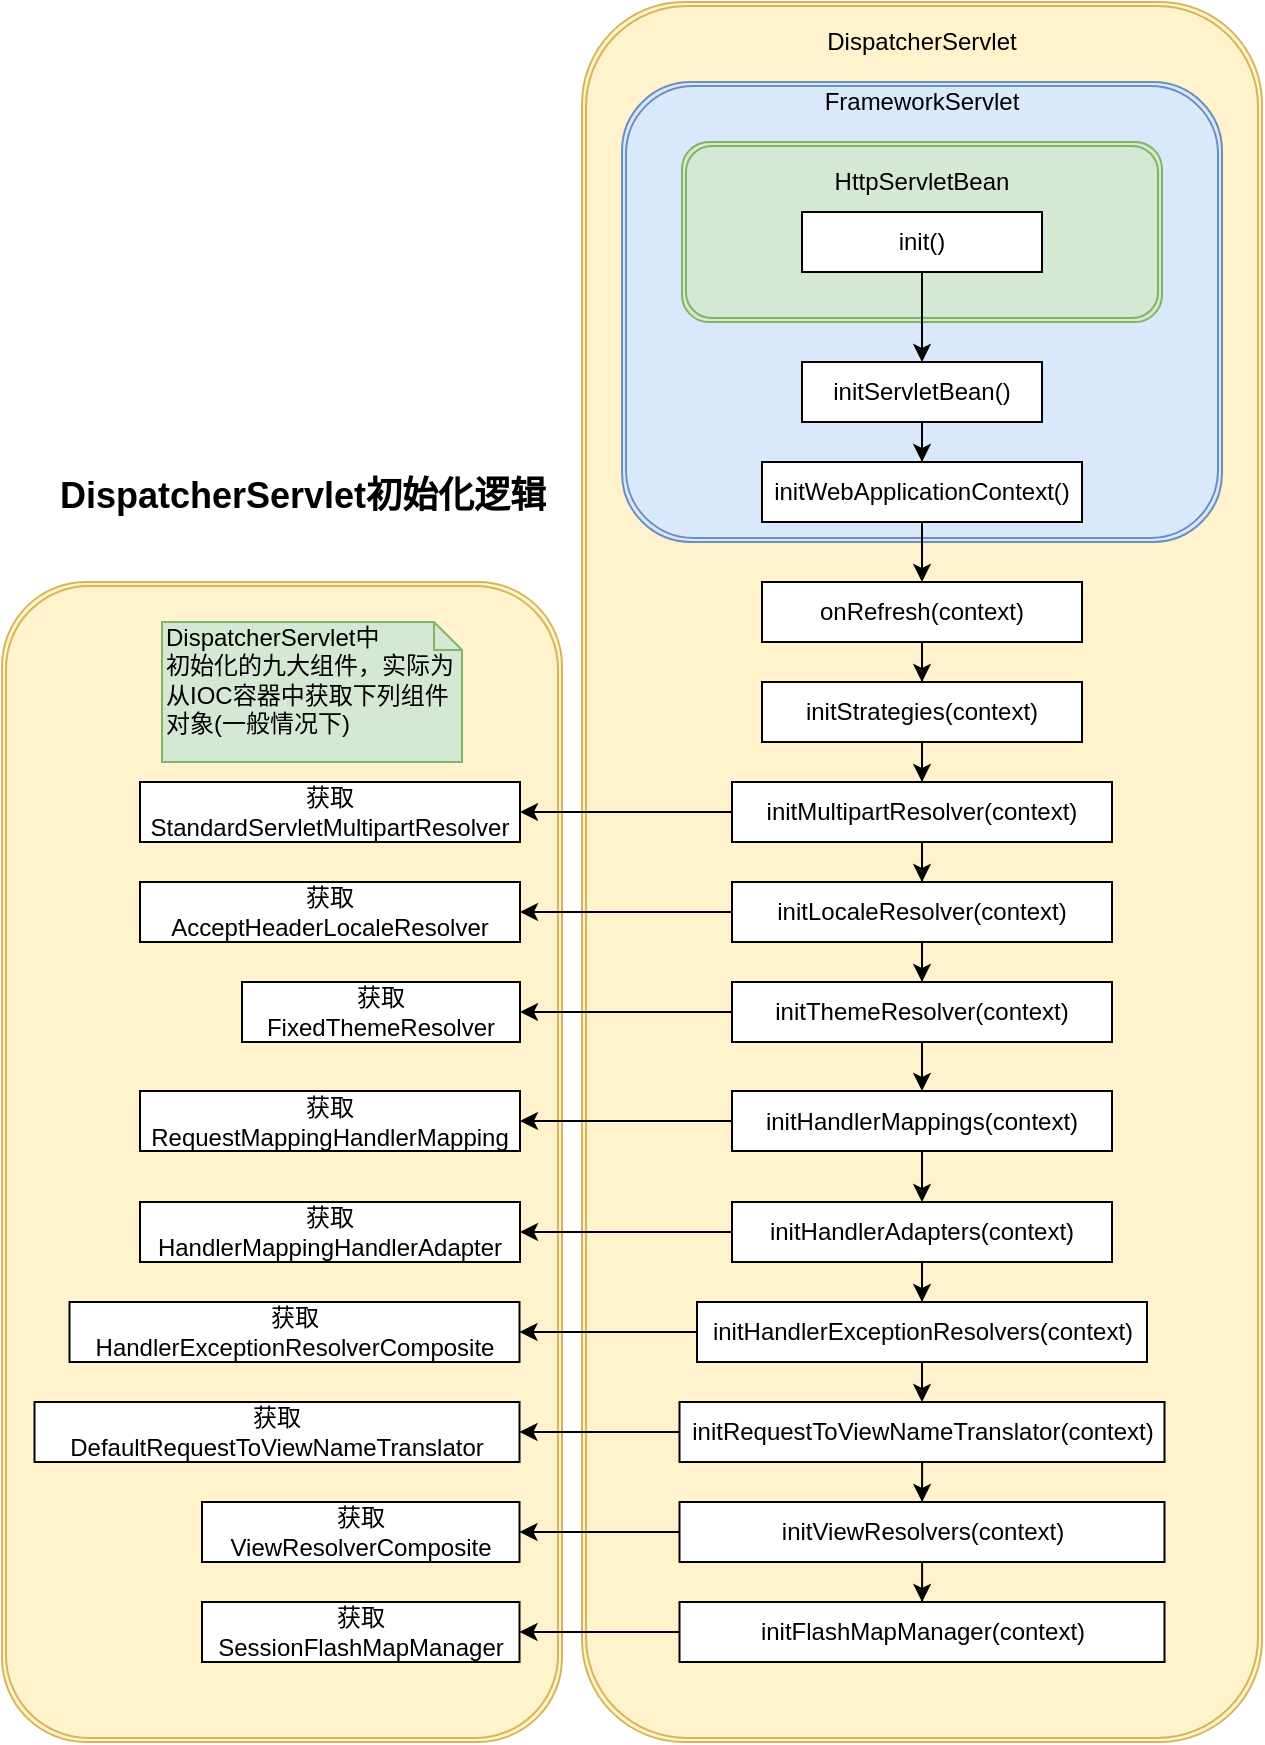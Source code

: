 <mxfile version="13.3.6" type="device" pages="2"><diagram id="C5RBs43oDa-KdzZeNtuy" name="Page-1"><mxGraphModel dx="1537" dy="574" grid="1" gridSize="10" guides="1" tooltips="1" connect="1" arrows="1" fold="1" page="1" pageScale="1" pageWidth="827" pageHeight="1169" background="#ffffff" math="0" shadow="0"><root><mxCell id="WIyWlLk6GJQsqaUBKTNV-0"/><mxCell id="WIyWlLk6GJQsqaUBKTNV-1" parent="WIyWlLk6GJQsqaUBKTNV-0"/><mxCell id="lsc19aJk7Q_V-nJyrP8u-67" value="" style="shape=ext;double=1;rounded=1;whiteSpace=wrap;html=1;fillColor=#fff2cc;strokeColor=#d6b656;" parent="WIyWlLk6GJQsqaUBKTNV-1" vertex="1"><mxGeometry x="-190" y="300" width="280" height="580" as="geometry"/></mxCell><mxCell id="lsc19aJk7Q_V-nJyrP8u-11" value="" style="shape=ext;double=1;rounded=1;whiteSpace=wrap;html=1;fillColor=#fff2cc;strokeColor=#d6b656;" parent="WIyWlLk6GJQsqaUBKTNV-1" vertex="1"><mxGeometry x="100" y="10" width="340" height="870" as="geometry"/></mxCell><mxCell id="lsc19aJk7Q_V-nJyrP8u-6" value="" style="shape=ext;double=1;rounded=1;whiteSpace=wrap;html=1;fillColor=#dae8fc;strokeColor=#6c8ebf;" parent="WIyWlLk6GJQsqaUBKTNV-1" vertex="1"><mxGeometry x="120" y="50" width="300" height="230" as="geometry"/></mxCell><mxCell id="lsc19aJk7Q_V-nJyrP8u-1" value="" style="shape=ext;double=1;rounded=1;whiteSpace=wrap;html=1;fillColor=#d5e8d4;strokeColor=#82b366;" parent="WIyWlLk6GJQsqaUBKTNV-1" vertex="1"><mxGeometry x="150" y="80" width="240" height="90" as="geometry"/></mxCell><mxCell id="lsc19aJk7Q_V-nJyrP8u-2" value="HttpServletBean" style="text;html=1;strokeColor=none;fillColor=none;align=center;verticalAlign=middle;whiteSpace=wrap;rounded=0;" parent="WIyWlLk6GJQsqaUBKTNV-1" vertex="1"><mxGeometry x="215" y="90" width="110" height="20" as="geometry"/></mxCell><mxCell id="lsc19aJk7Q_V-nJyrP8u-5" value="" style="edgeStyle=orthogonalEdgeStyle;rounded=0;orthogonalLoop=1;jettySize=auto;html=1;" parent="WIyWlLk6GJQsqaUBKTNV-1" source="lsc19aJk7Q_V-nJyrP8u-3" target="lsc19aJk7Q_V-nJyrP8u-4" edge="1"><mxGeometry relative="1" as="geometry"/></mxCell><mxCell id="lsc19aJk7Q_V-nJyrP8u-3" value="init()" style="rounded=0;whiteSpace=wrap;html=1;" parent="WIyWlLk6GJQsqaUBKTNV-1" vertex="1"><mxGeometry x="210" y="115" width="120" height="30" as="geometry"/></mxCell><mxCell id="lsc19aJk7Q_V-nJyrP8u-9" value="" style="edgeStyle=orthogonalEdgeStyle;rounded=0;orthogonalLoop=1;jettySize=auto;html=1;" parent="WIyWlLk6GJQsqaUBKTNV-1" source="lsc19aJk7Q_V-nJyrP8u-4" target="lsc19aJk7Q_V-nJyrP8u-8" edge="1"><mxGeometry relative="1" as="geometry"/></mxCell><mxCell id="lsc19aJk7Q_V-nJyrP8u-4" value="initServletBean()" style="rounded=0;whiteSpace=wrap;html=1;" parent="WIyWlLk6GJQsqaUBKTNV-1" vertex="1"><mxGeometry x="210" y="190" width="120" height="30" as="geometry"/></mxCell><mxCell id="lsc19aJk7Q_V-nJyrP8u-13" value="" style="edgeStyle=orthogonalEdgeStyle;rounded=0;orthogonalLoop=1;jettySize=auto;html=1;" parent="WIyWlLk6GJQsqaUBKTNV-1" source="lsc19aJk7Q_V-nJyrP8u-8" target="lsc19aJk7Q_V-nJyrP8u-12" edge="1"><mxGeometry relative="1" as="geometry"/></mxCell><mxCell id="lsc19aJk7Q_V-nJyrP8u-8" value="initWebApplicationContext()" style="rounded=0;whiteSpace=wrap;html=1;" parent="WIyWlLk6GJQsqaUBKTNV-1" vertex="1"><mxGeometry x="190" y="240" width="160" height="30" as="geometry"/></mxCell><mxCell id="lsc19aJk7Q_V-nJyrP8u-16" value="" style="edgeStyle=orthogonalEdgeStyle;rounded=0;orthogonalLoop=1;jettySize=auto;html=1;" parent="WIyWlLk6GJQsqaUBKTNV-1" source="lsc19aJk7Q_V-nJyrP8u-12" target="lsc19aJk7Q_V-nJyrP8u-15" edge="1"><mxGeometry relative="1" as="geometry"/></mxCell><mxCell id="lsc19aJk7Q_V-nJyrP8u-12" value="onRefresh(context)" style="rounded=0;whiteSpace=wrap;html=1;" parent="WIyWlLk6GJQsqaUBKTNV-1" vertex="1"><mxGeometry x="190" y="300" width="160" height="30" as="geometry"/></mxCell><mxCell id="lsc19aJk7Q_V-nJyrP8u-30" value="" style="edgeStyle=orthogonalEdgeStyle;rounded=0;orthogonalLoop=1;jettySize=auto;html=1;" parent="WIyWlLk6GJQsqaUBKTNV-1" source="lsc19aJk7Q_V-nJyrP8u-15" target="lsc19aJk7Q_V-nJyrP8u-29" edge="1"><mxGeometry relative="1" as="geometry"/></mxCell><mxCell id="lsc19aJk7Q_V-nJyrP8u-15" value="initStrategies(context)" style="rounded=0;whiteSpace=wrap;html=1;" parent="WIyWlLk6GJQsqaUBKTNV-1" vertex="1"><mxGeometry x="190" y="350" width="160" height="30" as="geometry"/></mxCell><mxCell id="lsc19aJk7Q_V-nJyrP8u-32" value="" style="edgeStyle=orthogonalEdgeStyle;rounded=0;orthogonalLoop=1;jettySize=auto;html=1;" parent="WIyWlLk6GJQsqaUBKTNV-1" source="lsc19aJk7Q_V-nJyrP8u-29" target="lsc19aJk7Q_V-nJyrP8u-31" edge="1"><mxGeometry relative="1" as="geometry"/></mxCell><mxCell id="lsc19aJk7Q_V-nJyrP8u-62" value="" style="edgeStyle=orthogonalEdgeStyle;rounded=0;orthogonalLoop=1;jettySize=auto;html=1;" parent="WIyWlLk6GJQsqaUBKTNV-1" source="lsc19aJk7Q_V-nJyrP8u-29" target="lsc19aJk7Q_V-nJyrP8u-61" edge="1"><mxGeometry relative="1" as="geometry"/></mxCell><mxCell id="lsc19aJk7Q_V-nJyrP8u-29" value="initMultipartResolver(context)" style="rounded=0;whiteSpace=wrap;html=1;" parent="WIyWlLk6GJQsqaUBKTNV-1" vertex="1"><mxGeometry x="175" y="400" width="190" height="30" as="geometry"/></mxCell><mxCell id="lsc19aJk7Q_V-nJyrP8u-61" value="获取StandardServletMultipartResolver" style="rounded=0;whiteSpace=wrap;html=1;" parent="WIyWlLk6GJQsqaUBKTNV-1" vertex="1"><mxGeometry x="-121" y="400" width="190" height="30" as="geometry"/></mxCell><mxCell id="lsc19aJk7Q_V-nJyrP8u-34" value="" style="edgeStyle=orthogonalEdgeStyle;rounded=0;orthogonalLoop=1;jettySize=auto;html=1;" parent="WIyWlLk6GJQsqaUBKTNV-1" source="lsc19aJk7Q_V-nJyrP8u-31" target="lsc19aJk7Q_V-nJyrP8u-33" edge="1"><mxGeometry relative="1" as="geometry"/></mxCell><mxCell id="lsc19aJk7Q_V-nJyrP8u-64" value="" style="edgeStyle=orthogonalEdgeStyle;rounded=0;orthogonalLoop=1;jettySize=auto;html=1;" parent="WIyWlLk6GJQsqaUBKTNV-1" source="lsc19aJk7Q_V-nJyrP8u-31" target="lsc19aJk7Q_V-nJyrP8u-63" edge="1"><mxGeometry relative="1" as="geometry"/></mxCell><mxCell id="lsc19aJk7Q_V-nJyrP8u-31" value="initLocaleResolver(context)" style="rounded=0;whiteSpace=wrap;html=1;" parent="WIyWlLk6GJQsqaUBKTNV-1" vertex="1"><mxGeometry x="175" y="450" width="190" height="30" as="geometry"/></mxCell><mxCell id="lsc19aJk7Q_V-nJyrP8u-63" value="获取&lt;br&gt;AcceptHeaderLocaleResolver" style="rounded=0;whiteSpace=wrap;html=1;" parent="WIyWlLk6GJQsqaUBKTNV-1" vertex="1"><mxGeometry x="-121" y="450" width="190" height="30" as="geometry"/></mxCell><mxCell id="lsc19aJk7Q_V-nJyrP8u-36" value="" style="edgeStyle=orthogonalEdgeStyle;rounded=0;orthogonalLoop=1;jettySize=auto;html=1;" parent="WIyWlLk6GJQsqaUBKTNV-1" source="lsc19aJk7Q_V-nJyrP8u-33" target="lsc19aJk7Q_V-nJyrP8u-35" edge="1"><mxGeometry relative="1" as="geometry"/></mxCell><mxCell id="lsc19aJk7Q_V-nJyrP8u-60" value="" style="edgeStyle=orthogonalEdgeStyle;rounded=0;orthogonalLoop=1;jettySize=auto;html=1;" parent="WIyWlLk6GJQsqaUBKTNV-1" source="lsc19aJk7Q_V-nJyrP8u-33" target="lsc19aJk7Q_V-nJyrP8u-59" edge="1"><mxGeometry relative="1" as="geometry"/></mxCell><mxCell id="lsc19aJk7Q_V-nJyrP8u-33" value="initThemeResolver(context)" style="rounded=0;whiteSpace=wrap;html=1;" parent="WIyWlLk6GJQsqaUBKTNV-1" vertex="1"><mxGeometry x="175" y="500" width="190" height="30" as="geometry"/></mxCell><mxCell id="lsc19aJk7Q_V-nJyrP8u-59" value="获取&lt;br&gt;FixedThemeResolver" style="rounded=0;whiteSpace=wrap;html=1;" parent="WIyWlLk6GJQsqaUBKTNV-1" vertex="1"><mxGeometry x="-70" y="500" width="139" height="30" as="geometry"/></mxCell><mxCell id="lsc19aJk7Q_V-nJyrP8u-38" value="" style="edgeStyle=orthogonalEdgeStyle;rounded=0;orthogonalLoop=1;jettySize=auto;html=1;" parent="WIyWlLk6GJQsqaUBKTNV-1" source="lsc19aJk7Q_V-nJyrP8u-35" target="lsc19aJk7Q_V-nJyrP8u-37" edge="1"><mxGeometry relative="1" as="geometry"/></mxCell><mxCell id="lsc19aJk7Q_V-nJyrP8u-52" value="" style="edgeStyle=orthogonalEdgeStyle;rounded=0;orthogonalLoop=1;jettySize=auto;html=1;" parent="WIyWlLk6GJQsqaUBKTNV-1" source="lsc19aJk7Q_V-nJyrP8u-35" target="lsc19aJk7Q_V-nJyrP8u-51" edge="1"><mxGeometry relative="1" as="geometry"/></mxCell><mxCell id="lsc19aJk7Q_V-nJyrP8u-35" value="initHandlerMappings(context)" style="rounded=0;whiteSpace=wrap;html=1;" parent="WIyWlLk6GJQsqaUBKTNV-1" vertex="1"><mxGeometry x="175" y="554.5" width="190" height="30" as="geometry"/></mxCell><mxCell id="lsc19aJk7Q_V-nJyrP8u-51" value="获取RequestMappingHandlerMapping" style="rounded=0;whiteSpace=wrap;html=1;" parent="WIyWlLk6GJQsqaUBKTNV-1" vertex="1"><mxGeometry x="-121" y="554.5" width="190" height="30" as="geometry"/></mxCell><mxCell id="lsc19aJk7Q_V-nJyrP8u-40" value="" style="edgeStyle=orthogonalEdgeStyle;rounded=0;orthogonalLoop=1;jettySize=auto;html=1;" parent="WIyWlLk6GJQsqaUBKTNV-1" source="lsc19aJk7Q_V-nJyrP8u-37" target="lsc19aJk7Q_V-nJyrP8u-39" edge="1"><mxGeometry relative="1" as="geometry"/></mxCell><mxCell id="lsc19aJk7Q_V-nJyrP8u-50" value="" style="edgeStyle=orthogonalEdgeStyle;rounded=0;orthogonalLoop=1;jettySize=auto;html=1;" parent="WIyWlLk6GJQsqaUBKTNV-1" source="lsc19aJk7Q_V-nJyrP8u-37" target="lsc19aJk7Q_V-nJyrP8u-49" edge="1"><mxGeometry relative="1" as="geometry"/></mxCell><mxCell id="lsc19aJk7Q_V-nJyrP8u-37" value="initHandlerAdapters(context)" style="rounded=0;whiteSpace=wrap;html=1;" parent="WIyWlLk6GJQsqaUBKTNV-1" vertex="1"><mxGeometry x="175" y="610" width="190" height="30" as="geometry"/></mxCell><mxCell id="lsc19aJk7Q_V-nJyrP8u-49" value="获取HandlerMappingHandlerAdapter" style="rounded=0;whiteSpace=wrap;html=1;" parent="WIyWlLk6GJQsqaUBKTNV-1" vertex="1"><mxGeometry x="-121" y="610" width="190" height="30" as="geometry"/></mxCell><mxCell id="lsc19aJk7Q_V-nJyrP8u-42" value="" style="edgeStyle=orthogonalEdgeStyle;rounded=0;orthogonalLoop=1;jettySize=auto;html=1;" parent="WIyWlLk6GJQsqaUBKTNV-1" source="lsc19aJk7Q_V-nJyrP8u-39" target="lsc19aJk7Q_V-nJyrP8u-41" edge="1"><mxGeometry relative="1" as="geometry"/></mxCell><mxCell id="lsc19aJk7Q_V-nJyrP8u-54" value="" style="edgeStyle=orthogonalEdgeStyle;rounded=0;orthogonalLoop=1;jettySize=auto;html=1;" parent="WIyWlLk6GJQsqaUBKTNV-1" source="lsc19aJk7Q_V-nJyrP8u-39" target="lsc19aJk7Q_V-nJyrP8u-53" edge="1"><mxGeometry relative="1" as="geometry"/></mxCell><mxCell id="lsc19aJk7Q_V-nJyrP8u-39" value="initHandlerExceptionResolvers(context)" style="rounded=0;whiteSpace=wrap;html=1;" parent="WIyWlLk6GJQsqaUBKTNV-1" vertex="1"><mxGeometry x="157.5" y="660" width="225" height="30" as="geometry"/></mxCell><mxCell id="lsc19aJk7Q_V-nJyrP8u-53" value="获取HandlerExceptionResolverComposite" style="rounded=0;whiteSpace=wrap;html=1;" parent="WIyWlLk6GJQsqaUBKTNV-1" vertex="1"><mxGeometry x="-156.25" y="660" width="225" height="30" as="geometry"/></mxCell><mxCell id="lsc19aJk7Q_V-nJyrP8u-44" value="" style="edgeStyle=orthogonalEdgeStyle;rounded=0;orthogonalLoop=1;jettySize=auto;html=1;" parent="WIyWlLk6GJQsqaUBKTNV-1" source="lsc19aJk7Q_V-nJyrP8u-41" target="lsc19aJk7Q_V-nJyrP8u-43" edge="1"><mxGeometry relative="1" as="geometry"/></mxCell><mxCell id="lsc19aJk7Q_V-nJyrP8u-56" value="" style="edgeStyle=orthogonalEdgeStyle;rounded=0;orthogonalLoop=1;jettySize=auto;html=1;" parent="WIyWlLk6GJQsqaUBKTNV-1" source="lsc19aJk7Q_V-nJyrP8u-41" target="lsc19aJk7Q_V-nJyrP8u-55" edge="1"><mxGeometry relative="1" as="geometry"/></mxCell><mxCell id="lsc19aJk7Q_V-nJyrP8u-41" value="initRequestToViewNameTranslator(context)" style="rounded=0;whiteSpace=wrap;html=1;" parent="WIyWlLk6GJQsqaUBKTNV-1" vertex="1"><mxGeometry x="148.75" y="710" width="242.5" height="30" as="geometry"/></mxCell><mxCell id="lsc19aJk7Q_V-nJyrP8u-55" value="获取&lt;br&gt;DefaultRequestToViewNameTranslator" style="rounded=0;whiteSpace=wrap;html=1;" parent="WIyWlLk6GJQsqaUBKTNV-1" vertex="1"><mxGeometry x="-173.75" y="710" width="242.5" height="30" as="geometry"/></mxCell><mxCell id="lsc19aJk7Q_V-nJyrP8u-46" value="" style="edgeStyle=orthogonalEdgeStyle;rounded=0;orthogonalLoop=1;jettySize=auto;html=1;" parent="WIyWlLk6GJQsqaUBKTNV-1" source="lsc19aJk7Q_V-nJyrP8u-43" target="lsc19aJk7Q_V-nJyrP8u-45" edge="1"><mxGeometry relative="1" as="geometry"/></mxCell><mxCell id="lsc19aJk7Q_V-nJyrP8u-58" value="" style="edgeStyle=orthogonalEdgeStyle;rounded=0;orthogonalLoop=1;jettySize=auto;html=1;" parent="WIyWlLk6GJQsqaUBKTNV-1" source="lsc19aJk7Q_V-nJyrP8u-43" target="lsc19aJk7Q_V-nJyrP8u-57" edge="1"><mxGeometry relative="1" as="geometry"/></mxCell><mxCell id="lsc19aJk7Q_V-nJyrP8u-43" value="initViewResolvers(context)" style="rounded=0;whiteSpace=wrap;html=1;" parent="WIyWlLk6GJQsqaUBKTNV-1" vertex="1"><mxGeometry x="148.75" y="760" width="242.5" height="30" as="geometry"/></mxCell><mxCell id="lsc19aJk7Q_V-nJyrP8u-57" value="获取&lt;br&gt;ViewResolverComposite" style="rounded=0;whiteSpace=wrap;html=1;" parent="WIyWlLk6GJQsqaUBKTNV-1" vertex="1"><mxGeometry x="-90" y="760" width="158.75" height="30" as="geometry"/></mxCell><mxCell id="lsc19aJk7Q_V-nJyrP8u-66" value="" style="edgeStyle=orthogonalEdgeStyle;rounded=0;orthogonalLoop=1;jettySize=auto;html=1;" parent="WIyWlLk6GJQsqaUBKTNV-1" source="lsc19aJk7Q_V-nJyrP8u-45" target="lsc19aJk7Q_V-nJyrP8u-65" edge="1"><mxGeometry relative="1" as="geometry"/></mxCell><mxCell id="lsc19aJk7Q_V-nJyrP8u-45" value="initFlashMapManager(context)" style="rounded=0;whiteSpace=wrap;html=1;" parent="WIyWlLk6GJQsqaUBKTNV-1" vertex="1"><mxGeometry x="148.75" y="810" width="242.5" height="30" as="geometry"/></mxCell><mxCell id="lsc19aJk7Q_V-nJyrP8u-65" value="获取&lt;br&gt;SessionFlashMapManager" style="rounded=0;whiteSpace=wrap;html=1;" parent="WIyWlLk6GJQsqaUBKTNV-1" vertex="1"><mxGeometry x="-90" y="810" width="158.75" height="30" as="geometry"/></mxCell><mxCell id="lsc19aJk7Q_V-nJyrP8u-7" value="FrameworkServlet" style="text;html=1;strokeColor=none;fillColor=none;align=center;verticalAlign=middle;whiteSpace=wrap;rounded=0;" parent="WIyWlLk6GJQsqaUBKTNV-1" vertex="1"><mxGeometry x="215" y="50" width="110" height="20" as="geometry"/></mxCell><mxCell id="lsc19aJk7Q_V-nJyrP8u-14" value="DispatcherServlet" style="text;html=1;strokeColor=none;fillColor=none;align=center;verticalAlign=middle;whiteSpace=wrap;rounded=0;" parent="WIyWlLk6GJQsqaUBKTNV-1" vertex="1"><mxGeometry x="215" y="20" width="110" height="20" as="geometry"/></mxCell><mxCell id="lsc19aJk7Q_V-nJyrP8u-69" value="&lt;span style=&quot;text-align: center&quot;&gt;DispatcherServlet中&lt;br&gt;初始化的九大组件，实际为从IOC容器中获取下列组件对象(一般情况下)&lt;/span&gt;" style="shape=note;whiteSpace=wrap;html=1;size=14;verticalAlign=top;align=left;spacingTop=-6;fillColor=#d5e8d4;strokeColor=#82b366;" parent="WIyWlLk6GJQsqaUBKTNV-1" vertex="1"><mxGeometry x="-110" y="320" width="150" height="70" as="geometry"/></mxCell><mxCell id="lsc19aJk7Q_V-nJyrP8u-72" value="&lt;font style=&quot;font-size: 18px&quot;&gt;DispatcherServlet初始化逻辑&lt;/font&gt;" style="text;strokeColor=none;fillColor=none;html=1;fontSize=24;fontStyle=1;verticalAlign=middle;align=center;" parent="WIyWlLk6GJQsqaUBKTNV-1" vertex="1"><mxGeometry x="-90" y="235" width="100" height="40" as="geometry"/></mxCell></root></mxGraphModel></diagram><diagram id="Kjz9jmES4Lgxyl1xx8be" name="第 2 页"><mxGraphModel dx="1846" dy="574" grid="1" gridSize="10" guides="0" tooltips="1" connect="1" arrows="1" fold="1" page="1" pageScale="1" pageWidth="827" pageHeight="1169" math="0" shadow="0"><root><mxCell id="O0GDjK81KhfVhjNhK98p-0"/><mxCell id="O0GDjK81KhfVhjNhK98p-1" parent="O0GDjK81KhfVhjNhK98p-0"/><mxCell id="7ifqsiFKQZ1HQu_7ZMMJ-16" value="" style="shape=ext;double=1;rounded=1;whiteSpace=wrap;html=1;fillColor=#fff2cc;strokeColor=#d6b656;" parent="O0GDjK81KhfVhjNhK98p-1" vertex="1"><mxGeometry x="780" y="380" width="300" height="290" as="geometry"/></mxCell><mxCell id="7ifqsiFKQZ1HQu_7ZMMJ-17" value="" style="shape=ext;double=1;rounded=1;whiteSpace=wrap;html=1;fillColor=#d5e8d4;strokeColor=#82b366;" parent="O0GDjK81KhfVhjNhK98p-1" vertex="1"><mxGeometry x="810" y="420" width="240" height="220" as="geometry"/></mxCell><mxCell id="7ifqsiFKQZ1HQu_7ZMMJ-0" value="" style="shape=ext;double=1;rounded=1;whiteSpace=wrap;html=1;fillColor=#fff2cc;strokeColor=#d6b656;" parent="O0GDjK81KhfVhjNhK98p-1" vertex="1"><mxGeometry x="470" y="10" width="300" height="450" as="geometry"/></mxCell><mxCell id="6IjhTh7Uzz9bn_oeCh3E-0" value="" style="shape=ext;double=1;rounded=1;whiteSpace=wrap;html=1;fillColor=#fff2cc;strokeColor=#d6b656;" parent="O0GDjK81KhfVhjNhK98p-1" vertex="1"><mxGeometry x="100" y="10" width="340" height="750" as="geometry"/></mxCell><mxCell id="U_CclJEleAVqxUEgYjCh-0" value="" style="shape=ext;double=1;rounded=1;whiteSpace=wrap;html=1;fillColor=#dae8fc;strokeColor=#6c8ebf;" parent="O0GDjK81KhfVhjNhK98p-1" vertex="1"><mxGeometry x="120" y="50" width="300" height="230" as="geometry"/></mxCell><mxCell id="y0z_3ZN1VL88XmK4a3wY-3" value="" style="edgeStyle=orthogonalEdgeStyle;rounded=0;orthogonalLoop=1;jettySize=auto;html=1;" parent="O0GDjK81KhfVhjNhK98p-1" source="y0z_3ZN1VL88XmK4a3wY-1" target="y0z_3ZN1VL88XmK4a3wY-2" edge="1"><mxGeometry relative="1" as="geometry"/></mxCell><mxCell id="wmhXlJXCyEdSaSrW4SXB-1" value="" style="edgeStyle=orthogonalEdgeStyle;rounded=0;orthogonalLoop=1;jettySize=auto;html=1;" parent="O0GDjK81KhfVhjNhK98p-1" source="y0z_3ZN1VL88XmK4a3wY-2" target="wmhXlJXCyEdSaSrW4SXB-0" edge="1"><mxGeometry relative="1" as="geometry"/></mxCell><mxCell id="y0z_3ZN1VL88XmK4a3wY-2" value="doPost(req,resp)" style="rounded=0;whiteSpace=wrap;html=1;" parent="O0GDjK81KhfVhjNhK98p-1" vertex="1"><mxGeometry x="210" y="190" width="120" height="30" as="geometry"/></mxCell><mxCell id="wmhXlJXCyEdSaSrW4SXB-3" value="" style="edgeStyle=orthogonalEdgeStyle;rounded=0;orthogonalLoop=1;jettySize=auto;html=1;" parent="O0GDjK81KhfVhjNhK98p-1" source="wmhXlJXCyEdSaSrW4SXB-0" target="wmhXlJXCyEdSaSrW4SXB-2" edge="1"><mxGeometry relative="1" as="geometry"/></mxCell><mxCell id="wmhXlJXCyEdSaSrW4SXB-0" value="processRequest(req,resp)" style="rounded=0;whiteSpace=wrap;html=1;" parent="O0GDjK81KhfVhjNhK98p-1" vertex="1"><mxGeometry x="195" y="240" width="150" height="30" as="geometry"/></mxCell><mxCell id="XeBe75BcOb-VMtSuh7Pv-2" value="" style="edgeStyle=orthogonalEdgeStyle;rounded=0;orthogonalLoop=1;jettySize=auto;html=1;" parent="O0GDjK81KhfVhjNhK98p-1" source="wmhXlJXCyEdSaSrW4SXB-2" target="XeBe75BcOb-VMtSuh7Pv-1" edge="1"><mxGeometry relative="1" as="geometry"/></mxCell><mxCell id="wmhXlJXCyEdSaSrW4SXB-2" value="doService(req,resp)" style="rounded=0;whiteSpace=wrap;html=1;" parent="O0GDjK81KhfVhjNhK98p-1" vertex="1"><mxGeometry x="195" y="300" width="150" height="30" as="geometry"/></mxCell><mxCell id="XeBe75BcOb-VMtSuh7Pv-4" value="" style="edgeStyle=orthogonalEdgeStyle;rounded=0;orthogonalLoop=1;jettySize=auto;html=1;" parent="O0GDjK81KhfVhjNhK98p-1" source="XeBe75BcOb-VMtSuh7Pv-1" target="XeBe75BcOb-VMtSuh7Pv-3" edge="1"><mxGeometry relative="1" as="geometry"/></mxCell><mxCell id="XeBe75BcOb-VMtSuh7Pv-1" value="doDispatch(req,resp)" style="rounded=0;whiteSpace=wrap;html=1;" parent="O0GDjK81KhfVhjNhK98p-1" vertex="1"><mxGeometry x="195" y="350" width="150" height="30" as="geometry"/></mxCell><mxCell id="XeBe75BcOb-VMtSuh7Pv-6" value="" style="edgeStyle=orthogonalEdgeStyle;rounded=0;orthogonalLoop=1;jettySize=auto;html=1;" parent="O0GDjK81KhfVhjNhK98p-1" source="XeBe75BcOb-VMtSuh7Pv-3" target="XeBe75BcOb-VMtSuh7Pv-5" edge="1"><mxGeometry relative="1" as="geometry"/></mxCell><mxCell id="XeBe75BcOb-VMtSuh7Pv-8" value="" style="edgeStyle=orthogonalEdgeStyle;rounded=0;orthogonalLoop=1;jettySize=auto;html=1;" parent="O0GDjK81KhfVhjNhK98p-1" source="XeBe75BcOb-VMtSuh7Pv-3" target="XeBe75BcOb-VMtSuh7Pv-7" edge="1"><mxGeometry relative="1" as="geometry"/></mxCell><mxCell id="XeBe75BcOb-VMtSuh7Pv-3" value="getHandler(processedRequest)" style="rounded=0;whiteSpace=wrap;html=1;" parent="O0GDjK81KhfVhjNhK98p-1" vertex="1"><mxGeometry x="177.5" y="400" width="185" height="30" as="geometry"/></mxCell><mxCell id="XeBe75BcOb-VMtSuh7Pv-10" value="" style="edgeStyle=orthogonalEdgeStyle;rounded=0;orthogonalLoop=1;jettySize=auto;html=1;" parent="O0GDjK81KhfVhjNhK98p-1" source="XeBe75BcOb-VMtSuh7Pv-7" target="XeBe75BcOb-VMtSuh7Pv-9" edge="1"><mxGeometry relative="1" as="geometry"/></mxCell><mxCell id="Y6azxvNZ8GQk9gG1Av9b-27" style="edgeStyle=orthogonalEdgeStyle;curved=1;rounded=0;orthogonalLoop=1;jettySize=auto;html=1;exitX=0.5;exitY=1;exitDx=0;exitDy=0;entryX=0.5;entryY=0;entryDx=0;entryDy=0;" parent="O0GDjK81KhfVhjNhK98p-1" source="XeBe75BcOb-VMtSuh7Pv-7" target="Y6azxvNZ8GQk9gG1Av9b-12" edge="1"><mxGeometry relative="1" as="geometry"/></mxCell><mxCell id="XeBe75BcOb-VMtSuh7Pv-7" value="HandlerAdapter ha = getHandlerAdapter(HandlerMethod)" style="rounded=0;whiteSpace=wrap;html=1;" parent="O0GDjK81KhfVhjNhK98p-1" vertex="1"><mxGeometry x="163.75" y="450" width="212.5" height="30" as="geometry"/></mxCell><mxCell id="Y6azxvNZ8GQk9gG1Av9b-1" value="" style="edgeStyle=orthogonalEdgeStyle;rounded=0;orthogonalLoop=1;jettySize=auto;html=1;" parent="O0GDjK81KhfVhjNhK98p-1" source="Xb0Jh7tXaX3gklkJ-uYC-0" target="Y6azxvNZ8GQk9gG1Av9b-0" edge="1"><mxGeometry relative="1" as="geometry"/></mxCell><mxCell id="Xb0Jh7tXaX3gklkJ-uYC-0" value="ModelAndView mv =&amp;nbsp;&lt;br&gt;ha.handle(req,resp,HandlerMethod)" style="rounded=0;whiteSpace=wrap;html=1;" parent="O0GDjK81KhfVhjNhK98p-1" vertex="1"><mxGeometry x="163.75" y="550" width="212.5" height="30" as="geometry"/></mxCell><mxCell id="Y6azxvNZ8GQk9gG1Av9b-5" value="" style="edgeStyle=orthogonalEdgeStyle;rounded=0;orthogonalLoop=1;jettySize=auto;html=1;" parent="O0GDjK81KhfVhjNhK98p-1" source="Y6azxvNZ8GQk9gG1Av9b-0" target="Y6azxvNZ8GQk9gG1Av9b-4" edge="1"><mxGeometry relative="1" as="geometry"/></mxCell><mxCell id="Y6azxvNZ8GQk9gG1Av9b-7" value="" style="edgeStyle=orthogonalEdgeStyle;rounded=0;orthogonalLoop=1;jettySize=auto;html=1;" parent="O0GDjK81KhfVhjNhK98p-1" source="Y6azxvNZ8GQk9gG1Av9b-0" target="Y6azxvNZ8GQk9gG1Av9b-6" edge="1"><mxGeometry relative="1" as="geometry"/></mxCell><mxCell id="Y6azxvNZ8GQk9gG1Av9b-0" value="mappedHandler.applyPostHandle&lt;br&gt;(processedRequest, response, mv)" style="rounded=0;whiteSpace=wrap;html=1;" parent="O0GDjK81KhfVhjNhK98p-1" vertex="1"><mxGeometry x="163.75" y="605" width="212.5" height="30" as="geometry"/></mxCell><mxCell id="Y6azxvNZ8GQk9gG1Av9b-9" value="" style="edgeStyle=orthogonalEdgeStyle;rounded=0;orthogonalLoop=1;jettySize=auto;html=1;" parent="O0GDjK81KhfVhjNhK98p-1" source="Y6azxvNZ8GQk9gG1Av9b-6" target="Y6azxvNZ8GQk9gG1Av9b-8" edge="1"><mxGeometry relative="1" as="geometry"/></mxCell><mxCell id="Y6azxvNZ8GQk9gG1Av9b-17" value="" style="edgeStyle=orthogonalEdgeStyle;rounded=0;orthogonalLoop=1;jettySize=auto;html=1;" parent="O0GDjK81KhfVhjNhK98p-1" source="Y6azxvNZ8GQk9gG1Av9b-6" target="Y6azxvNZ8GQk9gG1Av9b-16" edge="1"><mxGeometry relative="1" as="geometry"/></mxCell><mxCell id="Y6azxvNZ8GQk9gG1Av9b-6" value="processDispatchResult" style="rounded=0;whiteSpace=wrap;html=1;" parent="O0GDjK81KhfVhjNhK98p-1" vertex="1"><mxGeometry x="163.75" y="660" width="212.5" height="30" as="geometry"/></mxCell><mxCell id="Y6azxvNZ8GQk9gG1Av9b-21" value="" style="edgeStyle=orthogonalEdgeStyle;rounded=0;orthogonalLoop=1;jettySize=auto;html=1;" parent="O0GDjK81KhfVhjNhK98p-1" source="Y6azxvNZ8GQk9gG1Av9b-16" target="Y6azxvNZ8GQk9gG1Av9b-20" edge="1"><mxGeometry relative="1" as="geometry"/></mxCell><mxCell id="Y6azxvNZ8GQk9gG1Av9b-16" value="mappedHandler.triggerAfterCompletion" style="rounded=0;whiteSpace=wrap;html=1;" parent="O0GDjK81KhfVhjNhK98p-1" vertex="1"><mxGeometry x="157" y="717" width="226.25" height="29" as="geometry"/></mxCell><mxCell id="Y6azxvNZ8GQk9gG1Av9b-20" value="&lt;span&gt;执行Intercepter拦截器列表的&lt;/span&gt;afterCompletion" style="rounded=0;whiteSpace=wrap;html=1;" parent="O0GDjK81KhfVhjNhK98p-1" vertex="1"><mxGeometry x="-140" y="717" width="214" height="29" as="geometry"/></mxCell><mxCell id="Y6azxvNZ8GQk9gG1Av9b-8" value="进一步执行render方法完成视图解析" style="rounded=0;whiteSpace=wrap;html=1;" parent="O0GDjK81KhfVhjNhK98p-1" vertex="1"><mxGeometry x="-138" y="660" width="212.5" height="30" as="geometry"/></mxCell><mxCell id="Y6azxvNZ8GQk9gG1Av9b-4" value="执行Intercepter拦截器列表的postHandle" style="rounded=0;whiteSpace=wrap;html=1;" parent="O0GDjK81KhfVhjNhK98p-1" vertex="1"><mxGeometry x="-136.75" y="605" width="212.5" height="30" as="geometry"/></mxCell><mxCell id="XeBe75BcOb-VMtSuh7Pv-9" value="获取HandlerMappingHandlerAdapter" style="rounded=0;whiteSpace=wrap;html=1;" parent="O0GDjK81KhfVhjNhK98p-1" vertex="1"><mxGeometry x="-136.75" y="450" width="212.5" height="30" as="geometry"/></mxCell><mxCell id="XeBe75BcOb-VMtSuh7Pv-5" value="通过RequestMappingHandlerMapping获取HandlerExceptionChain对象mappedHandler" style="rounded=0;whiteSpace=wrap;html=1;" parent="O0GDjK81KhfVhjNhK98p-1" vertex="1"><mxGeometry x="-110" y="370" width="185" height="70" as="geometry"/></mxCell><mxCell id="y8elDaT-9MYMowA19Vs6-0" value="FrameworkServlet" style="text;html=1;strokeColor=none;fillColor=none;align=center;verticalAlign=middle;whiteSpace=wrap;rounded=0;" parent="O0GDjK81KhfVhjNhK98p-1" vertex="1"><mxGeometry x="215" y="54" width="110" height="20" as="geometry"/></mxCell><mxCell id="XeBe75BcOb-VMtSuh7Pv-0" value="DispatcherServlet" style="text;html=1;strokeColor=none;fillColor=none;align=center;verticalAlign=middle;whiteSpace=wrap;rounded=0;" parent="O0GDjK81KhfVhjNhK98p-1" vertex="1"><mxGeometry x="215" y="20" width="110" height="20" as="geometry"/></mxCell><mxCell id="7ifqsiFKQZ1HQu_7ZMMJ-1" value="HandlerMappingHandlerAdapter" style="text;html=1;strokeColor=none;fillColor=none;align=center;verticalAlign=middle;whiteSpace=wrap;rounded=0;" parent="O0GDjK81KhfVhjNhK98p-1" vertex="1"><mxGeometry x="527.5" y="18" width="185" height="20" as="geometry"/></mxCell><mxCell id="7ifqsiFKQZ1HQu_7ZMMJ-7" value="" style="edgeStyle=orthogonalEdgeStyle;rounded=0;orthogonalLoop=1;jettySize=auto;html=1;" parent="O0GDjK81KhfVhjNhK98p-1" source="7ifqsiFKQZ1HQu_7ZMMJ-4" target="7ifqsiFKQZ1HQu_7ZMMJ-6" edge="1"><mxGeometry relative="1" as="geometry"/></mxCell><mxCell id="7ifqsiFKQZ1HQu_7ZMMJ-9" value="" style="edgeStyle=orthogonalEdgeStyle;rounded=0;orthogonalLoop=1;jettySize=auto;html=1;" parent="O0GDjK81KhfVhjNhK98p-1" source="7ifqsiFKQZ1HQu_7ZMMJ-6" target="7ifqsiFKQZ1HQu_7ZMMJ-8" edge="1"><mxGeometry relative="1" as="geometry"/></mxCell><mxCell id="7ifqsiFKQZ1HQu_7ZMMJ-6" value="invokeHandlerMethod(req,resp,HandlerMethod)" style="rounded=0;whiteSpace=wrap;html=1;" parent="O0GDjK81KhfVhjNhK98p-1" vertex="1"><mxGeometry x="490" y="149" width="260" height="30" as="geometry"/></mxCell><mxCell id="7ifqsiFKQZ1HQu_7ZMMJ-11" value="" style="edgeStyle=orthogonalEdgeStyle;rounded=0;orthogonalLoop=1;jettySize=auto;html=1;" parent="O0GDjK81KhfVhjNhK98p-1" source="7ifqsiFKQZ1HQu_7ZMMJ-8" target="7ifqsiFKQZ1HQu_7ZMMJ-10" edge="1"><mxGeometry relative="1" as="geometry"/></mxCell><mxCell id="7ifqsiFKQZ1HQu_7ZMMJ-8" value="ServletInvocableHandlerMethod invocableMethod = createInvocableHandlerMethod(handlerMethod)" style="rounded=0;whiteSpace=wrap;html=1;" parent="O0GDjK81KhfVhjNhK98p-1" vertex="1"><mxGeometry x="485" y="209" width="270" height="50" as="geometry"/></mxCell><mxCell id="7ifqsiFKQZ1HQu_7ZMMJ-15" value="" style="edgeStyle=orthogonalEdgeStyle;rounded=0;orthogonalLoop=1;jettySize=auto;html=1;entryX=0;entryY=0.5;entryDx=0;entryDy=0;" parent="O0GDjK81KhfVhjNhK98p-1" source="7ifqsiFKQZ1HQu_7ZMMJ-10" target="7ifqsiFKQZ1HQu_7ZMMJ-19" edge="1"><mxGeometry relative="1" as="geometry"><mxPoint x="810" y="725" as="targetPoint"/><Array as="points"><mxPoint x="790" y="304"/><mxPoint x="790" y="477"/></Array></mxGeometry></mxCell><mxCell id="Y6azxvNZ8GQk9gG1Av9b-3" value="" style="edgeStyle=orthogonalEdgeStyle;rounded=0;orthogonalLoop=1;jettySize=auto;html=1;" parent="O0GDjK81KhfVhjNhK98p-1" source="7ifqsiFKQZ1HQu_7ZMMJ-10" target="Y6azxvNZ8GQk9gG1Av9b-2" edge="1"><mxGeometry relative="1" as="geometry"/></mxCell><mxCell id="7ifqsiFKQZ1HQu_7ZMMJ-10" value="invocableMethod.invokeAndHandle&lt;br&gt;(webRequest, mavContainer)" style="rounded=0;whiteSpace=wrap;html=1;" parent="O0GDjK81KhfVhjNhK98p-1" vertex="1"><mxGeometry x="490" y="289" width="260" height="30" as="geometry"/></mxCell><mxCell id="t0LrZqxSvRcFS890nhT9-1" value="" style="edgeStyle=orthogonalEdgeStyle;rounded=0;orthogonalLoop=1;jettySize=auto;html=1;" edge="1" parent="O0GDjK81KhfVhjNhK98p-1" source="Y6azxvNZ8GQk9gG1Av9b-2" target="t0LrZqxSvRcFS890nhT9-0"><mxGeometry relative="1" as="geometry"/></mxCell><mxCell id="t0LrZqxSvRcFS890nhT9-3" style="edgeStyle=orthogonalEdgeStyle;rounded=0;orthogonalLoop=1;jettySize=auto;html=1;exitX=1;exitY=0.5;exitDx=0;exitDy=0;entryX=1;entryY=0.5;entryDx=0;entryDy=0;" edge="1" parent="O0GDjK81KhfVhjNhK98p-1" source="Y6azxvNZ8GQk9gG1Av9b-2" target="t0LrZqxSvRcFS890nhT9-2"><mxGeometry relative="1" as="geometry"/></mxCell><mxCell id="Y6azxvNZ8GQk9gG1Av9b-2" value="returnValueHandlers.handleReturnValue" style="rounded=0;whiteSpace=wrap;html=1;" parent="O0GDjK81KhfVhjNhK98p-1" vertex="1"><mxGeometry x="490" y="344" width="260" height="30" as="geometry"/></mxCell><mxCell id="t0LrZqxSvRcFS890nhT9-0" value="return&amp;nbsp;getModelAndView&lt;br&gt;(mavContainer, modelFactory, webRequest)" style="rounded=0;whiteSpace=wrap;html=1;" vertex="1" parent="O0GDjK81KhfVhjNhK98p-1"><mxGeometry x="490" y="400" width="260" height="30" as="geometry"/></mxCell><mxCell id="7ifqsiFKQZ1HQu_7ZMMJ-20" value="" style="group" parent="O0GDjK81KhfVhjNhK98p-1" vertex="1" connectable="0"><mxGeometry x="810" y="420" width="240" height="143.33" as="geometry"/></mxCell><mxCell id="7ifqsiFKQZ1HQu_7ZMMJ-18" value="InvocableHandlerMethod" style="text;html=1;strokeColor=none;fillColor=none;align=center;verticalAlign=middle;whiteSpace=wrap;rounded=0;" parent="7ifqsiFKQZ1HQu_7ZMMJ-20" vertex="1"><mxGeometry x="65" y="0.004" width="110" height="28.889" as="geometry"/></mxCell><mxCell id="7ifqsiFKQZ1HQu_7ZMMJ-27" value="" style="edgeStyle=orthogonalEdgeStyle;rounded=0;orthogonalLoop=1;jettySize=auto;html=1;" parent="7ifqsiFKQZ1HQu_7ZMMJ-20" source="7ifqsiFKQZ1HQu_7ZMMJ-19" target="7ifqsiFKQZ1HQu_7ZMMJ-26" edge="1"><mxGeometry relative="1" as="geometry"/></mxCell><mxCell id="7ifqsiFKQZ1HQu_7ZMMJ-19" value="invokeForRequest(webRequest, mavContainer, providedArgs)" style="rounded=0;whiteSpace=wrap;html=1;" parent="7ifqsiFKQZ1HQu_7ZMMJ-20" vertex="1"><mxGeometry x="10" y="34.893" width="220" height="43.333" as="geometry"/></mxCell><mxCell id="7ifqsiFKQZ1HQu_7ZMMJ-26" value="Object[] args =&amp;nbsp;&lt;br&gt;getMethodArgumentValues(webRequest, mavContainer, providedArgs)" style="rounded=0;whiteSpace=wrap;html=1;" parent="7ifqsiFKQZ1HQu_7ZMMJ-20" vertex="1"><mxGeometry x="5" y="100" width="230" height="43.33" as="geometry"/></mxCell><mxCell id="7ifqsiFKQZ1HQu_7ZMMJ-22" value="" style="group" parent="O0GDjK81KhfVhjNhK98p-1" vertex="1" connectable="0"><mxGeometry x="500" y="40" width="240" height="90" as="geometry"/></mxCell><mxCell id="7ifqsiFKQZ1HQu_7ZMMJ-2" value="" style="shape=ext;double=1;rounded=1;whiteSpace=wrap;html=1;fillColor=#d5e8d4;strokeColor=#82b366;" parent="7ifqsiFKQZ1HQu_7ZMMJ-22" vertex="1"><mxGeometry width="240" height="90" as="geometry"/></mxCell><mxCell id="7ifqsiFKQZ1HQu_7ZMMJ-3" value="AbstractHandlerMethodAdapter" style="text;html=1;strokeColor=none;fillColor=none;align=center;verticalAlign=middle;whiteSpace=wrap;rounded=0;" parent="7ifqsiFKQZ1HQu_7ZMMJ-22" vertex="1"><mxGeometry x="65" y="10" width="110" height="20" as="geometry"/></mxCell><mxCell id="7ifqsiFKQZ1HQu_7ZMMJ-4" value="handleInternal(req,resp,HandlerMethod)" style="rounded=0;whiteSpace=wrap;html=1;" parent="7ifqsiFKQZ1HQu_7ZMMJ-22" vertex="1"><mxGeometry x="10" y="39" width="220" height="30" as="geometry"/></mxCell><mxCell id="7ifqsiFKQZ1HQu_7ZMMJ-23" value="" style="group" parent="O0GDjK81KhfVhjNhK98p-1" vertex="1" connectable="0"><mxGeometry x="150" y="80" width="240" height="90" as="geometry"/></mxCell><mxCell id="cO-G6rAmV5zd93HahECG-0" value="" style="shape=ext;double=1;rounded=1;whiteSpace=wrap;html=1;fillColor=#d5e8d4;strokeColor=#82b366;" parent="7ifqsiFKQZ1HQu_7ZMMJ-23" vertex="1"><mxGeometry width="240" height="90" as="geometry"/></mxCell><mxCell id="y0z_3ZN1VL88XmK4a3wY-0" value="HttpServlet" style="text;html=1;strokeColor=none;fillColor=none;align=center;verticalAlign=middle;whiteSpace=wrap;rounded=0;" parent="7ifqsiFKQZ1HQu_7ZMMJ-23" vertex="1"><mxGeometry x="65" y="10" width="110" height="20" as="geometry"/></mxCell><mxCell id="y0z_3ZN1VL88XmK4a3wY-1" value="service(req,resp)" style="rounded=0;whiteSpace=wrap;html=1;" parent="7ifqsiFKQZ1HQu_7ZMMJ-23" vertex="1"><mxGeometry x="60" y="35" width="120" height="30" as="geometry"/></mxCell><mxCell id="7ifqsiFKQZ1HQu_7ZMMJ-25" value="ServletInvocableHandlerMethod" style="text;html=1;strokeColor=none;fillColor=none;align=center;verticalAlign=middle;whiteSpace=wrap;rounded=0;" parent="O0GDjK81KhfVhjNhK98p-1" vertex="1"><mxGeometry x="837.5" y="390" width="185" height="20" as="geometry"/></mxCell><mxCell id="7ifqsiFKQZ1HQu_7ZMMJ-28" value="doInvoke(args)" style="rounded=0;whiteSpace=wrap;html=1;" parent="O0GDjK81KhfVhjNhK98p-1" vertex="1"><mxGeometry x="820" y="580" width="220" height="30" as="geometry"/></mxCell><mxCell id="7ifqsiFKQZ1HQu_7ZMMJ-29" value="" style="edgeStyle=orthogonalEdgeStyle;rounded=0;orthogonalLoop=1;jettySize=auto;html=1;" parent="O0GDjK81KhfVhjNhK98p-1" source="7ifqsiFKQZ1HQu_7ZMMJ-26" target="7ifqsiFKQZ1HQu_7ZMMJ-28" edge="1"><mxGeometry relative="1" as="geometry"/></mxCell><mxCell id="7ifqsiFKQZ1HQu_7ZMMJ-30" value="通过预定的方法参数名称,从request中找到同名的值对象，之后通过DataBinder尝试将值对象转化为预定的参数类型(通过string-&amp;gt;预定参数类型的关系匹配Conversionservice中的类型转换列表)" style="rounded=0;whiteSpace=wrap;html=1;" parent="O0GDjK81KhfVhjNhK98p-1" vertex="1"><mxGeometry x="500" y="560" width="220" height="90" as="geometry"/></mxCell><mxCell id="Xb0Jh7tXaX3gklkJ-uYC-3" value="" style="edgeStyle=orthogonalEdgeStyle;rounded=0;orthogonalLoop=1;jettySize=auto;html=1;exitX=1;exitY=0.5;exitDx=0;exitDy=0;" parent="O0GDjK81KhfVhjNhK98p-1" source="Xb0Jh7tXaX3gklkJ-uYC-0" edge="1"><mxGeometry relative="1" as="geometry"><mxPoint x="376.25" y="515" as="sourcePoint"/><mxPoint x="510" y="94" as="targetPoint"/><Array as="points"><mxPoint x="460" y="565"/><mxPoint x="460" y="94"/></Array></mxGeometry></mxCell><mxCell id="Y6azxvNZ8GQk9gG1Av9b-11" style="edgeStyle=orthogonalEdgeStyle;rounded=0;orthogonalLoop=1;jettySize=auto;html=1;exitX=0;exitY=0.5;exitDx=0;exitDy=0;entryX=1;entryY=0.5;entryDx=0;entryDy=0;" parent="O0GDjK81KhfVhjNhK98p-1" source="7ifqsiFKQZ1HQu_7ZMMJ-26" target="7ifqsiFKQZ1HQu_7ZMMJ-30" edge="1"><mxGeometry relative="1" as="geometry"/></mxCell><mxCell id="Y6azxvNZ8GQk9gG1Av9b-14" value="" style="edgeStyle=orthogonalEdgeStyle;rounded=0;orthogonalLoop=1;jettySize=auto;html=1;" parent="O0GDjK81KhfVhjNhK98p-1" source="Y6azxvNZ8GQk9gG1Av9b-12" target="Y6azxvNZ8GQk9gG1Av9b-13" edge="1"><mxGeometry relative="1" as="geometry"/></mxCell><mxCell id="Y6azxvNZ8GQk9gG1Av9b-28" style="edgeStyle=orthogonalEdgeStyle;curved=1;rounded=0;orthogonalLoop=1;jettySize=auto;html=1;exitX=0.5;exitY=1;exitDx=0;exitDy=0;entryX=0.5;entryY=0;entryDx=0;entryDy=0;" parent="O0GDjK81KhfVhjNhK98p-1" source="Y6azxvNZ8GQk9gG1Av9b-12" target="Xb0Jh7tXaX3gklkJ-uYC-0" edge="1"><mxGeometry relative="1" as="geometry"/></mxCell><mxCell id="Y6azxvNZ8GQk9gG1Av9b-12" value="mappedHandler.applyPreHandle&lt;br&gt;(processedRequest, response)" style="rounded=0;whiteSpace=wrap;html=1;" parent="O0GDjK81KhfVhjNhK98p-1" vertex="1"><mxGeometry x="164" y="500" width="212.5" height="30" as="geometry"/></mxCell><mxCell id="Y6azxvNZ8GQk9gG1Av9b-13" value="执行Intercepter拦截器列表的preHandle" style="rounded=0;whiteSpace=wrap;html=1;" parent="O0GDjK81KhfVhjNhK98p-1" vertex="1"><mxGeometry x="-137" y="500" width="212.5" height="30" as="geometry"/></mxCell><mxCell id="Y6azxvNZ8GQk9gG1Av9b-23" style="edgeStyle=orthogonalEdgeStyle;curved=1;rounded=0;orthogonalLoop=1;jettySize=auto;html=1;exitX=0.75;exitY=0;exitDx=0;exitDy=0;entryX=0;entryY=0.5;entryDx=0;entryDy=0;" parent="O0GDjK81KhfVhjNhK98p-1" source="Y6azxvNZ8GQk9gG1Av9b-22" target="Y6azxvNZ8GQk9gG1Av9b-13" edge="1"><mxGeometry relative="1" as="geometry"/></mxCell><mxCell id="Y6azxvNZ8GQk9gG1Av9b-24" style="edgeStyle=orthogonalEdgeStyle;curved=1;rounded=0;orthogonalLoop=1;jettySize=auto;html=1;exitX=0.75;exitY=1;exitDx=0;exitDy=0;entryX=0;entryY=0.5;entryDx=0;entryDy=0;" parent="O0GDjK81KhfVhjNhK98p-1" source="Y6azxvNZ8GQk9gG1Av9b-22" target="Y6azxvNZ8GQk9gG1Av9b-20" edge="1"><mxGeometry relative="1" as="geometry"/></mxCell><mxCell id="Y6azxvNZ8GQk9gG1Av9b-25" style="edgeStyle=orthogonalEdgeStyle;curved=1;rounded=0;orthogonalLoop=1;jettySize=auto;html=1;exitX=1;exitY=0.5;exitDx=0;exitDy=0;entryX=0;entryY=0.5;entryDx=0;entryDy=0;" parent="O0GDjK81KhfVhjNhK98p-1" source="Y6azxvNZ8GQk9gG1Av9b-22" target="Y6azxvNZ8GQk9gG1Av9b-4" edge="1"><mxGeometry relative="1" as="geometry"/></mxCell><mxCell id="Y6azxvNZ8GQk9gG1Av9b-22" value="Intercepter拦截器接口" style="rounded=0;whiteSpace=wrap;html=1;fillColor=#d5e8d4;strokeColor=#82b366;" parent="O0GDjK81KhfVhjNhK98p-1" vertex="1"><mxGeometry x="-340" y="605" width="140" height="30" as="geometry"/></mxCell><mxCell id="t0LrZqxSvRcFS890nhT9-2" value="通过Controller方法的返回值和返回类处理视图对象，决定返回视图或数据" style="rounded=0;whiteSpace=wrap;html=1;" vertex="1" parent="O0GDjK81KhfVhjNhK98p-1"><mxGeometry x="500" y="480" width="220" height="50" as="geometry"/></mxCell></root></mxGraphModel></diagram></mxfile>